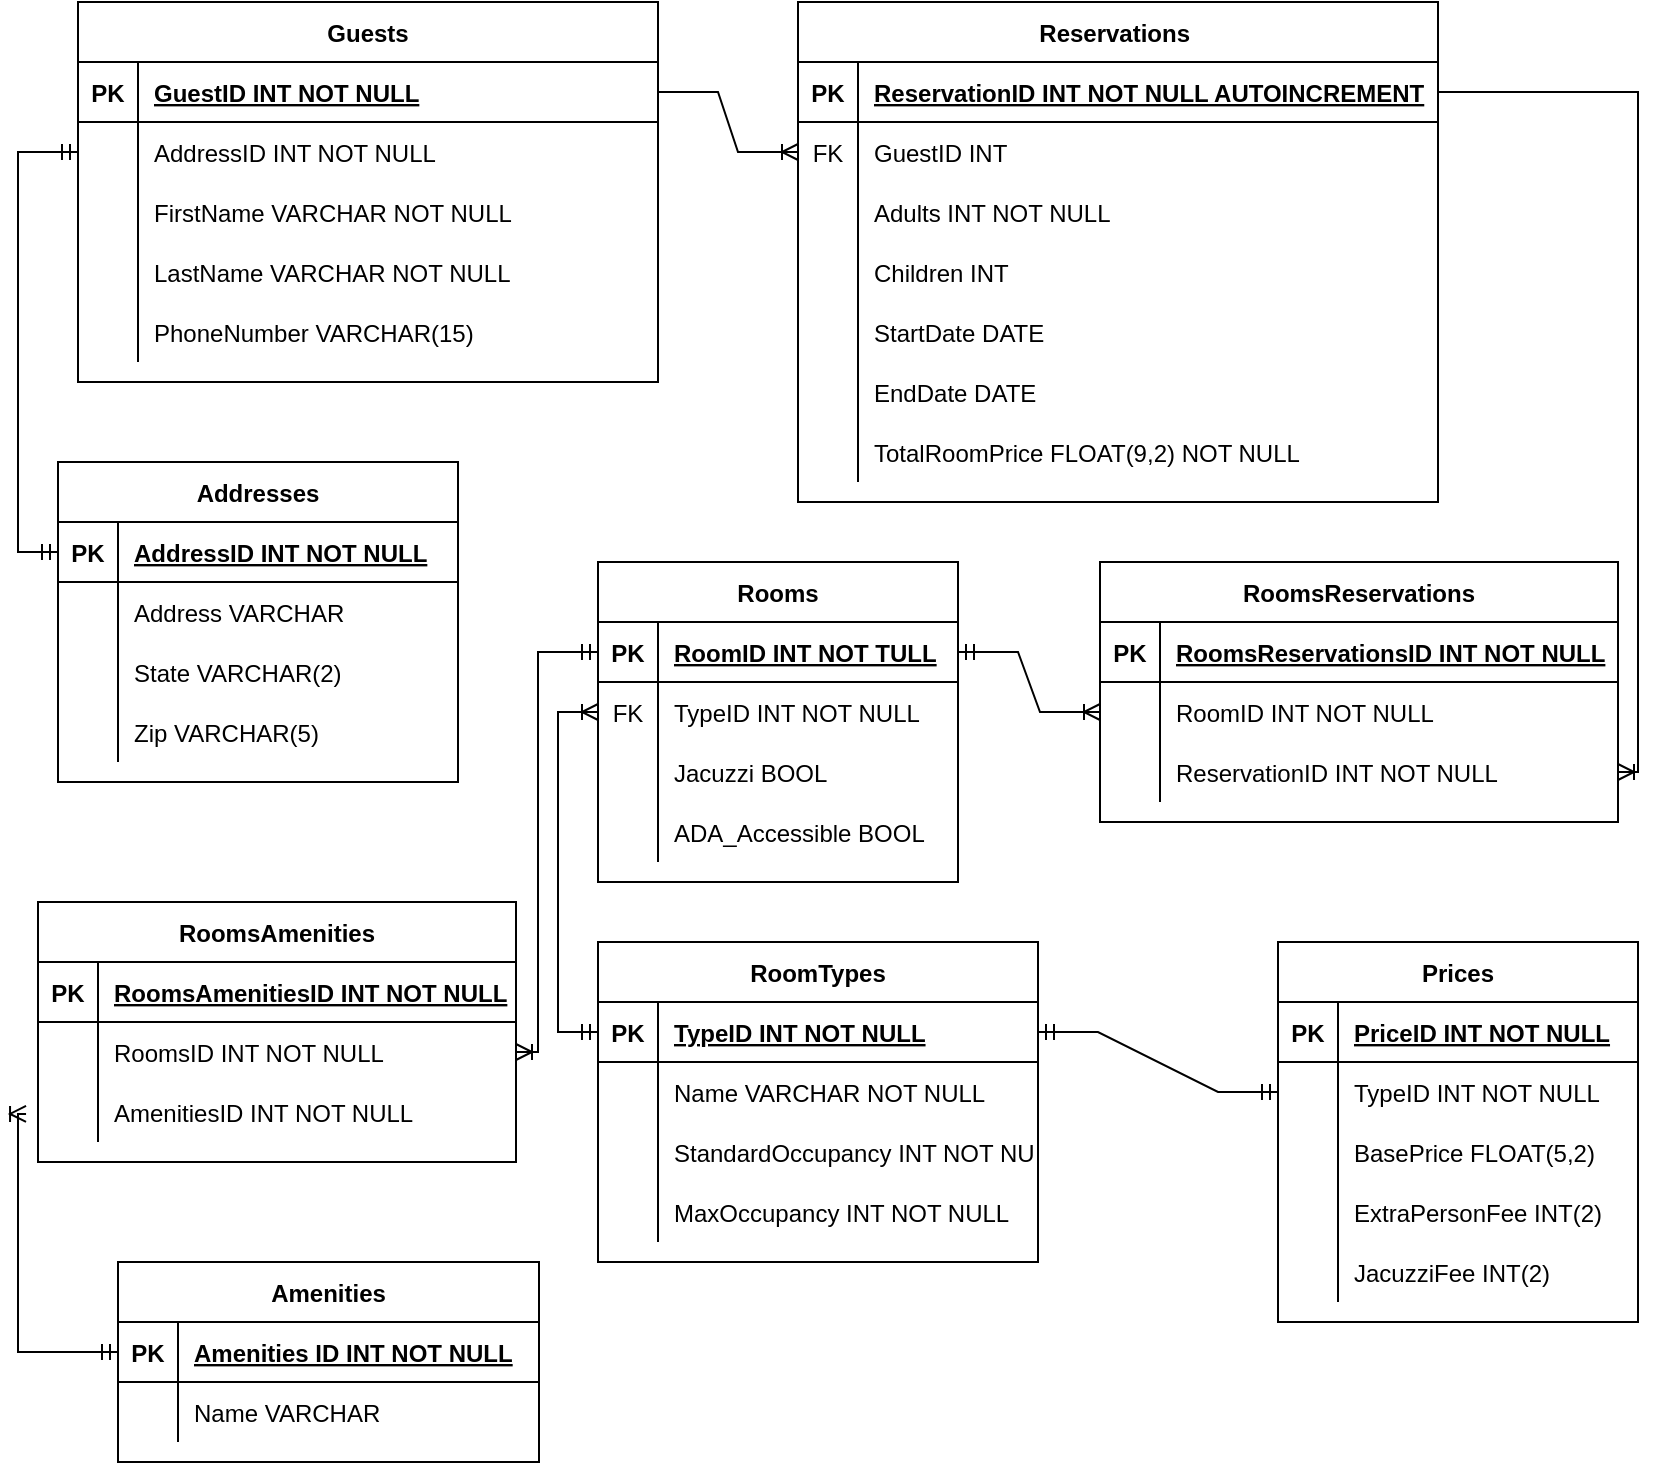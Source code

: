 <mxfile version="20.4.0" type="github">
  <diagram id="ZT-JenQ6WWcd78gnaevU" name="Page-1">
    <mxGraphModel dx="1395" dy="722" grid="1" gridSize="10" guides="1" tooltips="1" connect="1" arrows="1" fold="1" page="1" pageScale="1" pageWidth="850" pageHeight="1100" math="0" shadow="0">
      <root>
        <mxCell id="0" />
        <mxCell id="1" parent="0" />
        <mxCell id="3OvZl7qTBsmn6aNfm2eg-8" value="Guests" style="shape=table;startSize=30;container=1;collapsible=1;childLayout=tableLayout;fixedRows=1;rowLines=0;fontStyle=1;align=center;resizeLast=1;" vertex="1" parent="1">
          <mxGeometry x="40" y="40" width="290" height="190" as="geometry" />
        </mxCell>
        <mxCell id="3OvZl7qTBsmn6aNfm2eg-9" value="" style="shape=tableRow;horizontal=0;startSize=0;swimlaneHead=0;swimlaneBody=0;fillColor=none;collapsible=0;dropTarget=0;points=[[0,0.5],[1,0.5]];portConstraint=eastwest;top=0;left=0;right=0;bottom=1;" vertex="1" parent="3OvZl7qTBsmn6aNfm2eg-8">
          <mxGeometry y="30" width="290" height="30" as="geometry" />
        </mxCell>
        <mxCell id="3OvZl7qTBsmn6aNfm2eg-10" value="PK" style="shape=partialRectangle;connectable=0;fillColor=none;top=0;left=0;bottom=0;right=0;fontStyle=1;overflow=hidden;" vertex="1" parent="3OvZl7qTBsmn6aNfm2eg-9">
          <mxGeometry width="30" height="30" as="geometry">
            <mxRectangle width="30" height="30" as="alternateBounds" />
          </mxGeometry>
        </mxCell>
        <mxCell id="3OvZl7qTBsmn6aNfm2eg-11" value="GuestID INT NOT NULL" style="shape=partialRectangle;connectable=0;fillColor=none;top=0;left=0;bottom=0;right=0;align=left;spacingLeft=6;fontStyle=5;overflow=hidden;" vertex="1" parent="3OvZl7qTBsmn6aNfm2eg-9">
          <mxGeometry x="30" width="260" height="30" as="geometry">
            <mxRectangle width="260" height="30" as="alternateBounds" />
          </mxGeometry>
        </mxCell>
        <mxCell id="3OvZl7qTBsmn6aNfm2eg-188" style="shape=tableRow;horizontal=0;startSize=0;swimlaneHead=0;swimlaneBody=0;fillColor=none;collapsible=0;dropTarget=0;points=[[0,0.5],[1,0.5]];portConstraint=eastwest;top=0;left=0;right=0;bottom=0;" vertex="1" parent="3OvZl7qTBsmn6aNfm2eg-8">
          <mxGeometry y="60" width="290" height="30" as="geometry" />
        </mxCell>
        <mxCell id="3OvZl7qTBsmn6aNfm2eg-189" style="shape=partialRectangle;connectable=0;fillColor=none;top=0;left=0;bottom=0;right=0;editable=1;overflow=hidden;" vertex="1" parent="3OvZl7qTBsmn6aNfm2eg-188">
          <mxGeometry width="30" height="30" as="geometry">
            <mxRectangle width="30" height="30" as="alternateBounds" />
          </mxGeometry>
        </mxCell>
        <mxCell id="3OvZl7qTBsmn6aNfm2eg-190" value="AddressID INT NOT NULL" style="shape=partialRectangle;connectable=0;fillColor=none;top=0;left=0;bottom=0;right=0;align=left;spacingLeft=6;overflow=hidden;" vertex="1" parent="3OvZl7qTBsmn6aNfm2eg-188">
          <mxGeometry x="30" width="260" height="30" as="geometry">
            <mxRectangle width="260" height="30" as="alternateBounds" />
          </mxGeometry>
        </mxCell>
        <mxCell id="3OvZl7qTBsmn6aNfm2eg-12" value="" style="shape=tableRow;horizontal=0;startSize=0;swimlaneHead=0;swimlaneBody=0;fillColor=none;collapsible=0;dropTarget=0;points=[[0,0.5],[1,0.5]];portConstraint=eastwest;top=0;left=0;right=0;bottom=0;" vertex="1" parent="3OvZl7qTBsmn6aNfm2eg-8">
          <mxGeometry y="90" width="290" height="30" as="geometry" />
        </mxCell>
        <mxCell id="3OvZl7qTBsmn6aNfm2eg-13" value="" style="shape=partialRectangle;connectable=0;fillColor=none;top=0;left=0;bottom=0;right=0;editable=1;overflow=hidden;" vertex="1" parent="3OvZl7qTBsmn6aNfm2eg-12">
          <mxGeometry width="30" height="30" as="geometry">
            <mxRectangle width="30" height="30" as="alternateBounds" />
          </mxGeometry>
        </mxCell>
        <mxCell id="3OvZl7qTBsmn6aNfm2eg-14" value="FirstName VARCHAR NOT NULL " style="shape=partialRectangle;connectable=0;fillColor=none;top=0;left=0;bottom=0;right=0;align=left;spacingLeft=6;overflow=hidden;" vertex="1" parent="3OvZl7qTBsmn6aNfm2eg-12">
          <mxGeometry x="30" width="260" height="30" as="geometry">
            <mxRectangle width="260" height="30" as="alternateBounds" />
          </mxGeometry>
        </mxCell>
        <mxCell id="3OvZl7qTBsmn6aNfm2eg-15" value="" style="shape=tableRow;horizontal=0;startSize=0;swimlaneHead=0;swimlaneBody=0;fillColor=none;collapsible=0;dropTarget=0;points=[[0,0.5],[1,0.5]];portConstraint=eastwest;top=0;left=0;right=0;bottom=0;" vertex="1" parent="3OvZl7qTBsmn6aNfm2eg-8">
          <mxGeometry y="120" width="290" height="30" as="geometry" />
        </mxCell>
        <mxCell id="3OvZl7qTBsmn6aNfm2eg-16" value="" style="shape=partialRectangle;connectable=0;fillColor=none;top=0;left=0;bottom=0;right=0;editable=1;overflow=hidden;" vertex="1" parent="3OvZl7qTBsmn6aNfm2eg-15">
          <mxGeometry width="30" height="30" as="geometry">
            <mxRectangle width="30" height="30" as="alternateBounds" />
          </mxGeometry>
        </mxCell>
        <mxCell id="3OvZl7qTBsmn6aNfm2eg-17" value="LastName VARCHAR NOT NULL" style="shape=partialRectangle;connectable=0;fillColor=none;top=0;left=0;bottom=0;right=0;align=left;spacingLeft=6;overflow=hidden;" vertex="1" parent="3OvZl7qTBsmn6aNfm2eg-15">
          <mxGeometry x="30" width="260" height="30" as="geometry">
            <mxRectangle width="260" height="30" as="alternateBounds" />
          </mxGeometry>
        </mxCell>
        <mxCell id="3OvZl7qTBsmn6aNfm2eg-18" value="" style="shape=tableRow;horizontal=0;startSize=0;swimlaneHead=0;swimlaneBody=0;fillColor=none;collapsible=0;dropTarget=0;points=[[0,0.5],[1,0.5]];portConstraint=eastwest;top=0;left=0;right=0;bottom=0;" vertex="1" parent="3OvZl7qTBsmn6aNfm2eg-8">
          <mxGeometry y="150" width="290" height="30" as="geometry" />
        </mxCell>
        <mxCell id="3OvZl7qTBsmn6aNfm2eg-19" value="" style="shape=partialRectangle;connectable=0;fillColor=none;top=0;left=0;bottom=0;right=0;editable=1;overflow=hidden;" vertex="1" parent="3OvZl7qTBsmn6aNfm2eg-18">
          <mxGeometry width="30" height="30" as="geometry">
            <mxRectangle width="30" height="30" as="alternateBounds" />
          </mxGeometry>
        </mxCell>
        <mxCell id="3OvZl7qTBsmn6aNfm2eg-20" value="PhoneNumber VARCHAR(15) " style="shape=partialRectangle;connectable=0;fillColor=none;top=0;left=0;bottom=0;right=0;align=left;spacingLeft=6;overflow=hidden;" vertex="1" parent="3OvZl7qTBsmn6aNfm2eg-18">
          <mxGeometry x="30" width="260" height="30" as="geometry">
            <mxRectangle width="260" height="30" as="alternateBounds" />
          </mxGeometry>
        </mxCell>
        <mxCell id="3OvZl7qTBsmn6aNfm2eg-43" value="Reservations " style="shape=table;startSize=30;container=1;collapsible=1;childLayout=tableLayout;fixedRows=1;rowLines=0;fontStyle=1;align=center;resizeLast=1;" vertex="1" parent="1">
          <mxGeometry x="400" y="40" width="320" height="250" as="geometry" />
        </mxCell>
        <mxCell id="3OvZl7qTBsmn6aNfm2eg-44" value="" style="shape=tableRow;horizontal=0;startSize=0;swimlaneHead=0;swimlaneBody=0;fillColor=none;collapsible=0;dropTarget=0;points=[[0,0.5],[1,0.5]];portConstraint=eastwest;top=0;left=0;right=0;bottom=1;" vertex="1" parent="3OvZl7qTBsmn6aNfm2eg-43">
          <mxGeometry y="30" width="320" height="30" as="geometry" />
        </mxCell>
        <mxCell id="3OvZl7qTBsmn6aNfm2eg-45" value="PK" style="shape=partialRectangle;connectable=0;fillColor=none;top=0;left=0;bottom=0;right=0;fontStyle=1;overflow=hidden;" vertex="1" parent="3OvZl7qTBsmn6aNfm2eg-44">
          <mxGeometry width="30" height="30" as="geometry">
            <mxRectangle width="30" height="30" as="alternateBounds" />
          </mxGeometry>
        </mxCell>
        <mxCell id="3OvZl7qTBsmn6aNfm2eg-46" value="ReservationID INT NOT NULL AUTOINCREMENT" style="shape=partialRectangle;connectable=0;fillColor=none;top=0;left=0;bottom=0;right=0;align=left;spacingLeft=6;fontStyle=5;overflow=hidden;" vertex="1" parent="3OvZl7qTBsmn6aNfm2eg-44">
          <mxGeometry x="30" width="290" height="30" as="geometry">
            <mxRectangle width="290" height="30" as="alternateBounds" />
          </mxGeometry>
        </mxCell>
        <mxCell id="3OvZl7qTBsmn6aNfm2eg-47" value="" style="shape=tableRow;horizontal=0;startSize=0;swimlaneHead=0;swimlaneBody=0;fillColor=none;collapsible=0;dropTarget=0;points=[[0,0.5],[1,0.5]];portConstraint=eastwest;top=0;left=0;right=0;bottom=0;" vertex="1" parent="3OvZl7qTBsmn6aNfm2eg-43">
          <mxGeometry y="60" width="320" height="30" as="geometry" />
        </mxCell>
        <mxCell id="3OvZl7qTBsmn6aNfm2eg-48" value="FK" style="shape=partialRectangle;connectable=0;fillColor=none;top=0;left=0;bottom=0;right=0;editable=1;overflow=hidden;" vertex="1" parent="3OvZl7qTBsmn6aNfm2eg-47">
          <mxGeometry width="30" height="30" as="geometry">
            <mxRectangle width="30" height="30" as="alternateBounds" />
          </mxGeometry>
        </mxCell>
        <mxCell id="3OvZl7qTBsmn6aNfm2eg-49" value="GuestID INT" style="shape=partialRectangle;connectable=0;fillColor=none;top=0;left=0;bottom=0;right=0;align=left;spacingLeft=6;overflow=hidden;" vertex="1" parent="3OvZl7qTBsmn6aNfm2eg-47">
          <mxGeometry x="30" width="290" height="30" as="geometry">
            <mxRectangle width="290" height="30" as="alternateBounds" />
          </mxGeometry>
        </mxCell>
        <mxCell id="3OvZl7qTBsmn6aNfm2eg-50" value="" style="shape=tableRow;horizontal=0;startSize=0;swimlaneHead=0;swimlaneBody=0;fillColor=none;collapsible=0;dropTarget=0;points=[[0,0.5],[1,0.5]];portConstraint=eastwest;top=0;left=0;right=0;bottom=0;" vertex="1" parent="3OvZl7qTBsmn6aNfm2eg-43">
          <mxGeometry y="90" width="320" height="30" as="geometry" />
        </mxCell>
        <mxCell id="3OvZl7qTBsmn6aNfm2eg-51" value="" style="shape=partialRectangle;connectable=0;fillColor=none;top=0;left=0;bottom=0;right=0;editable=1;overflow=hidden;" vertex="1" parent="3OvZl7qTBsmn6aNfm2eg-50">
          <mxGeometry width="30" height="30" as="geometry">
            <mxRectangle width="30" height="30" as="alternateBounds" />
          </mxGeometry>
        </mxCell>
        <mxCell id="3OvZl7qTBsmn6aNfm2eg-52" value="Adults INT NOT NULL" style="shape=partialRectangle;connectable=0;fillColor=none;top=0;left=0;bottom=0;right=0;align=left;spacingLeft=6;overflow=hidden;" vertex="1" parent="3OvZl7qTBsmn6aNfm2eg-50">
          <mxGeometry x="30" width="290" height="30" as="geometry">
            <mxRectangle width="290" height="30" as="alternateBounds" />
          </mxGeometry>
        </mxCell>
        <mxCell id="3OvZl7qTBsmn6aNfm2eg-53" value="" style="shape=tableRow;horizontal=0;startSize=0;swimlaneHead=0;swimlaneBody=0;fillColor=none;collapsible=0;dropTarget=0;points=[[0,0.5],[1,0.5]];portConstraint=eastwest;top=0;left=0;right=0;bottom=0;" vertex="1" parent="3OvZl7qTBsmn6aNfm2eg-43">
          <mxGeometry y="120" width="320" height="30" as="geometry" />
        </mxCell>
        <mxCell id="3OvZl7qTBsmn6aNfm2eg-54" value="" style="shape=partialRectangle;connectable=0;fillColor=none;top=0;left=0;bottom=0;right=0;editable=1;overflow=hidden;" vertex="1" parent="3OvZl7qTBsmn6aNfm2eg-53">
          <mxGeometry width="30" height="30" as="geometry">
            <mxRectangle width="30" height="30" as="alternateBounds" />
          </mxGeometry>
        </mxCell>
        <mxCell id="3OvZl7qTBsmn6aNfm2eg-55" value="Children INT" style="shape=partialRectangle;connectable=0;fillColor=none;top=0;left=0;bottom=0;right=0;align=left;spacingLeft=6;overflow=hidden;" vertex="1" parent="3OvZl7qTBsmn6aNfm2eg-53">
          <mxGeometry x="30" width="290" height="30" as="geometry">
            <mxRectangle width="290" height="30" as="alternateBounds" />
          </mxGeometry>
        </mxCell>
        <mxCell id="3OvZl7qTBsmn6aNfm2eg-56" style="shape=tableRow;horizontal=0;startSize=0;swimlaneHead=0;swimlaneBody=0;fillColor=none;collapsible=0;dropTarget=0;points=[[0,0.5],[1,0.5]];portConstraint=eastwest;top=0;left=0;right=0;bottom=0;" vertex="1" parent="3OvZl7qTBsmn6aNfm2eg-43">
          <mxGeometry y="150" width="320" height="30" as="geometry" />
        </mxCell>
        <mxCell id="3OvZl7qTBsmn6aNfm2eg-57" style="shape=partialRectangle;connectable=0;fillColor=none;top=0;left=0;bottom=0;right=0;editable=1;overflow=hidden;" vertex="1" parent="3OvZl7qTBsmn6aNfm2eg-56">
          <mxGeometry width="30" height="30" as="geometry">
            <mxRectangle width="30" height="30" as="alternateBounds" />
          </mxGeometry>
        </mxCell>
        <mxCell id="3OvZl7qTBsmn6aNfm2eg-58" value="StartDate DATE" style="shape=partialRectangle;connectable=0;fillColor=none;top=0;left=0;bottom=0;right=0;align=left;spacingLeft=6;overflow=hidden;" vertex="1" parent="3OvZl7qTBsmn6aNfm2eg-56">
          <mxGeometry x="30" width="290" height="30" as="geometry">
            <mxRectangle width="290" height="30" as="alternateBounds" />
          </mxGeometry>
        </mxCell>
        <mxCell id="3OvZl7qTBsmn6aNfm2eg-59" style="shape=tableRow;horizontal=0;startSize=0;swimlaneHead=0;swimlaneBody=0;fillColor=none;collapsible=0;dropTarget=0;points=[[0,0.5],[1,0.5]];portConstraint=eastwest;top=0;left=0;right=0;bottom=0;" vertex="1" parent="3OvZl7qTBsmn6aNfm2eg-43">
          <mxGeometry y="180" width="320" height="30" as="geometry" />
        </mxCell>
        <mxCell id="3OvZl7qTBsmn6aNfm2eg-60" style="shape=partialRectangle;connectable=0;fillColor=none;top=0;left=0;bottom=0;right=0;editable=1;overflow=hidden;" vertex="1" parent="3OvZl7qTBsmn6aNfm2eg-59">
          <mxGeometry width="30" height="30" as="geometry">
            <mxRectangle width="30" height="30" as="alternateBounds" />
          </mxGeometry>
        </mxCell>
        <mxCell id="3OvZl7qTBsmn6aNfm2eg-61" value="EndDate DATE" style="shape=partialRectangle;connectable=0;fillColor=none;top=0;left=0;bottom=0;right=0;align=left;spacingLeft=6;overflow=hidden;" vertex="1" parent="3OvZl7qTBsmn6aNfm2eg-59">
          <mxGeometry x="30" width="290" height="30" as="geometry">
            <mxRectangle width="290" height="30" as="alternateBounds" />
          </mxGeometry>
        </mxCell>
        <mxCell id="3OvZl7qTBsmn6aNfm2eg-62" style="shape=tableRow;horizontal=0;startSize=0;swimlaneHead=0;swimlaneBody=0;fillColor=none;collapsible=0;dropTarget=0;points=[[0,0.5],[1,0.5]];portConstraint=eastwest;top=0;left=0;right=0;bottom=0;" vertex="1" parent="3OvZl7qTBsmn6aNfm2eg-43">
          <mxGeometry y="210" width="320" height="30" as="geometry" />
        </mxCell>
        <mxCell id="3OvZl7qTBsmn6aNfm2eg-63" style="shape=partialRectangle;connectable=0;fillColor=none;top=0;left=0;bottom=0;right=0;editable=1;overflow=hidden;" vertex="1" parent="3OvZl7qTBsmn6aNfm2eg-62">
          <mxGeometry width="30" height="30" as="geometry">
            <mxRectangle width="30" height="30" as="alternateBounds" />
          </mxGeometry>
        </mxCell>
        <mxCell id="3OvZl7qTBsmn6aNfm2eg-64" value="TotalRoomPrice FLOAT(9,2) NOT NULL " style="shape=partialRectangle;connectable=0;fillColor=none;top=0;left=0;bottom=0;right=0;align=left;spacingLeft=6;overflow=hidden;" vertex="1" parent="3OvZl7qTBsmn6aNfm2eg-62">
          <mxGeometry x="30" width="290" height="30" as="geometry">
            <mxRectangle width="290" height="30" as="alternateBounds" />
          </mxGeometry>
        </mxCell>
        <mxCell id="3OvZl7qTBsmn6aNfm2eg-65" value="" style="edgeStyle=entityRelationEdgeStyle;fontSize=12;html=1;endArrow=ERoneToMany;rounded=0;elbow=vertical;exitX=1;exitY=0.5;exitDx=0;exitDy=0;entryX=0;entryY=0.5;entryDx=0;entryDy=0;" edge="1" parent="1" source="3OvZl7qTBsmn6aNfm2eg-9" target="3OvZl7qTBsmn6aNfm2eg-47">
          <mxGeometry width="100" height="100" relative="1" as="geometry">
            <mxPoint x="360" y="340" as="sourcePoint" />
            <mxPoint x="460" y="240" as="targetPoint" />
          </mxGeometry>
        </mxCell>
        <mxCell id="3OvZl7qTBsmn6aNfm2eg-82" value="" style="edgeStyle=elbowEdgeStyle;fontSize=12;html=1;endArrow=ERoneToMany;rounded=0;exitX=1;exitY=0.5;exitDx=0;exitDy=0;entryX=1;entryY=0.5;entryDx=0;entryDy=0;" edge="1" parent="1" source="3OvZl7qTBsmn6aNfm2eg-44" target="3OvZl7qTBsmn6aNfm2eg-119">
          <mxGeometry width="100" height="100" relative="1" as="geometry">
            <mxPoint x="770" y="110" as="sourcePoint" />
            <mxPoint x="750" y="395" as="targetPoint" />
            <Array as="points">
              <mxPoint x="820" y="250" />
            </Array>
          </mxGeometry>
        </mxCell>
        <mxCell id="3OvZl7qTBsmn6aNfm2eg-83" value="Rooms" style="shape=table;startSize=30;container=1;collapsible=1;childLayout=tableLayout;fixedRows=1;rowLines=0;fontStyle=1;align=center;resizeLast=1;" vertex="1" parent="1">
          <mxGeometry x="300" y="320" width="180" height="160" as="geometry" />
        </mxCell>
        <mxCell id="3OvZl7qTBsmn6aNfm2eg-84" value="" style="shape=tableRow;horizontal=0;startSize=0;swimlaneHead=0;swimlaneBody=0;fillColor=none;collapsible=0;dropTarget=0;points=[[0,0.5],[1,0.5]];portConstraint=eastwest;top=0;left=0;right=0;bottom=1;" vertex="1" parent="3OvZl7qTBsmn6aNfm2eg-83">
          <mxGeometry y="30" width="180" height="30" as="geometry" />
        </mxCell>
        <mxCell id="3OvZl7qTBsmn6aNfm2eg-85" value="PK" style="shape=partialRectangle;connectable=0;fillColor=none;top=0;left=0;bottom=0;right=0;fontStyle=1;overflow=hidden;" vertex="1" parent="3OvZl7qTBsmn6aNfm2eg-84">
          <mxGeometry width="30" height="30" as="geometry">
            <mxRectangle width="30" height="30" as="alternateBounds" />
          </mxGeometry>
        </mxCell>
        <mxCell id="3OvZl7qTBsmn6aNfm2eg-86" value="RoomID INT NOT TULL" style="shape=partialRectangle;connectable=0;fillColor=none;top=0;left=0;bottom=0;right=0;align=left;spacingLeft=6;fontStyle=5;overflow=hidden;" vertex="1" parent="3OvZl7qTBsmn6aNfm2eg-84">
          <mxGeometry x="30" width="150" height="30" as="geometry">
            <mxRectangle width="150" height="30" as="alternateBounds" />
          </mxGeometry>
        </mxCell>
        <mxCell id="3OvZl7qTBsmn6aNfm2eg-87" value="" style="shape=tableRow;horizontal=0;startSize=0;swimlaneHead=0;swimlaneBody=0;fillColor=none;collapsible=0;dropTarget=0;points=[[0,0.5],[1,0.5]];portConstraint=eastwest;top=0;left=0;right=0;bottom=0;" vertex="1" parent="3OvZl7qTBsmn6aNfm2eg-83">
          <mxGeometry y="60" width="180" height="30" as="geometry" />
        </mxCell>
        <mxCell id="3OvZl7qTBsmn6aNfm2eg-88" value="FK" style="shape=partialRectangle;connectable=0;fillColor=none;top=0;left=0;bottom=0;right=0;editable=1;overflow=hidden;" vertex="1" parent="3OvZl7qTBsmn6aNfm2eg-87">
          <mxGeometry width="30" height="30" as="geometry">
            <mxRectangle width="30" height="30" as="alternateBounds" />
          </mxGeometry>
        </mxCell>
        <mxCell id="3OvZl7qTBsmn6aNfm2eg-89" value="TypeID INT NOT NULL" style="shape=partialRectangle;connectable=0;fillColor=none;top=0;left=0;bottom=0;right=0;align=left;spacingLeft=6;overflow=hidden;" vertex="1" parent="3OvZl7qTBsmn6aNfm2eg-87">
          <mxGeometry x="30" width="150" height="30" as="geometry">
            <mxRectangle width="150" height="30" as="alternateBounds" />
          </mxGeometry>
        </mxCell>
        <mxCell id="3OvZl7qTBsmn6aNfm2eg-90" value="" style="shape=tableRow;horizontal=0;startSize=0;swimlaneHead=0;swimlaneBody=0;fillColor=none;collapsible=0;dropTarget=0;points=[[0,0.5],[1,0.5]];portConstraint=eastwest;top=0;left=0;right=0;bottom=0;" vertex="1" parent="3OvZl7qTBsmn6aNfm2eg-83">
          <mxGeometry y="90" width="180" height="30" as="geometry" />
        </mxCell>
        <mxCell id="3OvZl7qTBsmn6aNfm2eg-91" value="" style="shape=partialRectangle;connectable=0;fillColor=none;top=0;left=0;bottom=0;right=0;editable=1;overflow=hidden;" vertex="1" parent="3OvZl7qTBsmn6aNfm2eg-90">
          <mxGeometry width="30" height="30" as="geometry">
            <mxRectangle width="30" height="30" as="alternateBounds" />
          </mxGeometry>
        </mxCell>
        <mxCell id="3OvZl7qTBsmn6aNfm2eg-92" value="Jacuzzi BOOL" style="shape=partialRectangle;connectable=0;fillColor=none;top=0;left=0;bottom=0;right=0;align=left;spacingLeft=6;overflow=hidden;" vertex="1" parent="3OvZl7qTBsmn6aNfm2eg-90">
          <mxGeometry x="30" width="150" height="30" as="geometry">
            <mxRectangle width="150" height="30" as="alternateBounds" />
          </mxGeometry>
        </mxCell>
        <mxCell id="3OvZl7qTBsmn6aNfm2eg-93" value="" style="shape=tableRow;horizontal=0;startSize=0;swimlaneHead=0;swimlaneBody=0;fillColor=none;collapsible=0;dropTarget=0;points=[[0,0.5],[1,0.5]];portConstraint=eastwest;top=0;left=0;right=0;bottom=0;" vertex="1" parent="3OvZl7qTBsmn6aNfm2eg-83">
          <mxGeometry y="120" width="180" height="30" as="geometry" />
        </mxCell>
        <mxCell id="3OvZl7qTBsmn6aNfm2eg-94" value="" style="shape=partialRectangle;connectable=0;fillColor=none;top=0;left=0;bottom=0;right=0;editable=1;overflow=hidden;" vertex="1" parent="3OvZl7qTBsmn6aNfm2eg-93">
          <mxGeometry width="30" height="30" as="geometry">
            <mxRectangle width="30" height="30" as="alternateBounds" />
          </mxGeometry>
        </mxCell>
        <mxCell id="3OvZl7qTBsmn6aNfm2eg-95" value="ADA_Accessible BOOL" style="shape=partialRectangle;connectable=0;fillColor=none;top=0;left=0;bottom=0;right=0;align=left;spacingLeft=6;overflow=hidden;" vertex="1" parent="3OvZl7qTBsmn6aNfm2eg-93">
          <mxGeometry x="30" width="150" height="30" as="geometry">
            <mxRectangle width="150" height="30" as="alternateBounds" />
          </mxGeometry>
        </mxCell>
        <mxCell id="3OvZl7qTBsmn6aNfm2eg-97" value="RoomTypes" style="shape=table;startSize=30;container=1;collapsible=1;childLayout=tableLayout;fixedRows=1;rowLines=0;fontStyle=1;align=center;resizeLast=1;" vertex="1" parent="1">
          <mxGeometry x="300" y="510" width="220" height="160" as="geometry" />
        </mxCell>
        <mxCell id="3OvZl7qTBsmn6aNfm2eg-98" value="" style="shape=tableRow;horizontal=0;startSize=0;swimlaneHead=0;swimlaneBody=0;fillColor=none;collapsible=0;dropTarget=0;points=[[0,0.5],[1,0.5]];portConstraint=eastwest;top=0;left=0;right=0;bottom=1;" vertex="1" parent="3OvZl7qTBsmn6aNfm2eg-97">
          <mxGeometry y="30" width="220" height="30" as="geometry" />
        </mxCell>
        <mxCell id="3OvZl7qTBsmn6aNfm2eg-99" value="PK" style="shape=partialRectangle;connectable=0;fillColor=none;top=0;left=0;bottom=0;right=0;fontStyle=1;overflow=hidden;" vertex="1" parent="3OvZl7qTBsmn6aNfm2eg-98">
          <mxGeometry width="30" height="30" as="geometry">
            <mxRectangle width="30" height="30" as="alternateBounds" />
          </mxGeometry>
        </mxCell>
        <mxCell id="3OvZl7qTBsmn6aNfm2eg-100" value="TypeID INT NOT NULL" style="shape=partialRectangle;connectable=0;fillColor=none;top=0;left=0;bottom=0;right=0;align=left;spacingLeft=6;fontStyle=5;overflow=hidden;" vertex="1" parent="3OvZl7qTBsmn6aNfm2eg-98">
          <mxGeometry x="30" width="190" height="30" as="geometry">
            <mxRectangle width="190" height="30" as="alternateBounds" />
          </mxGeometry>
        </mxCell>
        <mxCell id="3OvZl7qTBsmn6aNfm2eg-101" value="" style="shape=tableRow;horizontal=0;startSize=0;swimlaneHead=0;swimlaneBody=0;fillColor=none;collapsible=0;dropTarget=0;points=[[0,0.5],[1,0.5]];portConstraint=eastwest;top=0;left=0;right=0;bottom=0;" vertex="1" parent="3OvZl7qTBsmn6aNfm2eg-97">
          <mxGeometry y="60" width="220" height="30" as="geometry" />
        </mxCell>
        <mxCell id="3OvZl7qTBsmn6aNfm2eg-102" value="" style="shape=partialRectangle;connectable=0;fillColor=none;top=0;left=0;bottom=0;right=0;editable=1;overflow=hidden;" vertex="1" parent="3OvZl7qTBsmn6aNfm2eg-101">
          <mxGeometry width="30" height="30" as="geometry">
            <mxRectangle width="30" height="30" as="alternateBounds" />
          </mxGeometry>
        </mxCell>
        <mxCell id="3OvZl7qTBsmn6aNfm2eg-103" value="Name VARCHAR NOT NULL" style="shape=partialRectangle;connectable=0;fillColor=none;top=0;left=0;bottom=0;right=0;align=left;spacingLeft=6;overflow=hidden;" vertex="1" parent="3OvZl7qTBsmn6aNfm2eg-101">
          <mxGeometry x="30" width="190" height="30" as="geometry">
            <mxRectangle width="190" height="30" as="alternateBounds" />
          </mxGeometry>
        </mxCell>
        <mxCell id="3OvZl7qTBsmn6aNfm2eg-104" value="" style="shape=tableRow;horizontal=0;startSize=0;swimlaneHead=0;swimlaneBody=0;fillColor=none;collapsible=0;dropTarget=0;points=[[0,0.5],[1,0.5]];portConstraint=eastwest;top=0;left=0;right=0;bottom=0;" vertex="1" parent="3OvZl7qTBsmn6aNfm2eg-97">
          <mxGeometry y="90" width="220" height="30" as="geometry" />
        </mxCell>
        <mxCell id="3OvZl7qTBsmn6aNfm2eg-105" value="" style="shape=partialRectangle;connectable=0;fillColor=none;top=0;left=0;bottom=0;right=0;editable=1;overflow=hidden;" vertex="1" parent="3OvZl7qTBsmn6aNfm2eg-104">
          <mxGeometry width="30" height="30" as="geometry">
            <mxRectangle width="30" height="30" as="alternateBounds" />
          </mxGeometry>
        </mxCell>
        <mxCell id="3OvZl7qTBsmn6aNfm2eg-106" value="StandardOccupancy INT NOT NULL" style="shape=partialRectangle;connectable=0;fillColor=none;top=0;left=0;bottom=0;right=0;align=left;spacingLeft=6;overflow=hidden;" vertex="1" parent="3OvZl7qTBsmn6aNfm2eg-104">
          <mxGeometry x="30" width="190" height="30" as="geometry">
            <mxRectangle width="190" height="30" as="alternateBounds" />
          </mxGeometry>
        </mxCell>
        <mxCell id="3OvZl7qTBsmn6aNfm2eg-107" value="" style="shape=tableRow;horizontal=0;startSize=0;swimlaneHead=0;swimlaneBody=0;fillColor=none;collapsible=0;dropTarget=0;points=[[0,0.5],[1,0.5]];portConstraint=eastwest;top=0;left=0;right=0;bottom=0;" vertex="1" parent="3OvZl7qTBsmn6aNfm2eg-97">
          <mxGeometry y="120" width="220" height="30" as="geometry" />
        </mxCell>
        <mxCell id="3OvZl7qTBsmn6aNfm2eg-108" value="" style="shape=partialRectangle;connectable=0;fillColor=none;top=0;left=0;bottom=0;right=0;editable=1;overflow=hidden;" vertex="1" parent="3OvZl7qTBsmn6aNfm2eg-107">
          <mxGeometry width="30" height="30" as="geometry">
            <mxRectangle width="30" height="30" as="alternateBounds" />
          </mxGeometry>
        </mxCell>
        <mxCell id="3OvZl7qTBsmn6aNfm2eg-109" value="MaxOccupancy INT NOT NULL" style="shape=partialRectangle;connectable=0;fillColor=none;top=0;left=0;bottom=0;right=0;align=left;spacingLeft=6;overflow=hidden;" vertex="1" parent="3OvZl7qTBsmn6aNfm2eg-107">
          <mxGeometry x="30" width="190" height="30" as="geometry">
            <mxRectangle width="190" height="30" as="alternateBounds" />
          </mxGeometry>
        </mxCell>
        <mxCell id="3OvZl7qTBsmn6aNfm2eg-111" value="" style="edgeStyle=elbowEdgeStyle;fontSize=12;html=1;endArrow=ERoneToMany;startArrow=ERmandOne;rounded=0;exitX=0;exitY=0.5;exitDx=0;exitDy=0;entryX=0;entryY=0.5;entryDx=0;entryDy=0;" edge="1" parent="1" source="3OvZl7qTBsmn6aNfm2eg-98" target="3OvZl7qTBsmn6aNfm2eg-87">
          <mxGeometry width="100" height="100" relative="1" as="geometry">
            <mxPoint x="290" y="560" as="sourcePoint" />
            <mxPoint x="270" y="400" as="targetPoint" />
            <Array as="points">
              <mxPoint x="280" y="470" />
            </Array>
          </mxGeometry>
        </mxCell>
        <mxCell id="3OvZl7qTBsmn6aNfm2eg-112" value="RoomsReservations" style="shape=table;startSize=30;container=1;collapsible=1;childLayout=tableLayout;fixedRows=1;rowLines=0;fontStyle=1;align=center;resizeLast=1;" vertex="1" parent="1">
          <mxGeometry x="551" y="320" width="259" height="130" as="geometry" />
        </mxCell>
        <mxCell id="3OvZl7qTBsmn6aNfm2eg-113" value="" style="shape=tableRow;horizontal=0;startSize=0;swimlaneHead=0;swimlaneBody=0;fillColor=none;collapsible=0;dropTarget=0;points=[[0,0.5],[1,0.5]];portConstraint=eastwest;top=0;left=0;right=0;bottom=1;" vertex="1" parent="3OvZl7qTBsmn6aNfm2eg-112">
          <mxGeometry y="30" width="259" height="30" as="geometry" />
        </mxCell>
        <mxCell id="3OvZl7qTBsmn6aNfm2eg-114" value="PK" style="shape=partialRectangle;connectable=0;fillColor=none;top=0;left=0;bottom=0;right=0;fontStyle=1;overflow=hidden;" vertex="1" parent="3OvZl7qTBsmn6aNfm2eg-113">
          <mxGeometry width="30" height="30" as="geometry">
            <mxRectangle width="30" height="30" as="alternateBounds" />
          </mxGeometry>
        </mxCell>
        <mxCell id="3OvZl7qTBsmn6aNfm2eg-115" value="RoomsReservationsID INT NOT NULL" style="shape=partialRectangle;connectable=0;fillColor=none;top=0;left=0;bottom=0;right=0;align=left;spacingLeft=6;fontStyle=5;overflow=hidden;" vertex="1" parent="3OvZl7qTBsmn6aNfm2eg-113">
          <mxGeometry x="30" width="229" height="30" as="geometry">
            <mxRectangle width="229" height="30" as="alternateBounds" />
          </mxGeometry>
        </mxCell>
        <mxCell id="3OvZl7qTBsmn6aNfm2eg-116" value="" style="shape=tableRow;horizontal=0;startSize=0;swimlaneHead=0;swimlaneBody=0;fillColor=none;collapsible=0;dropTarget=0;points=[[0,0.5],[1,0.5]];portConstraint=eastwest;top=0;left=0;right=0;bottom=0;" vertex="1" parent="3OvZl7qTBsmn6aNfm2eg-112">
          <mxGeometry y="60" width="259" height="30" as="geometry" />
        </mxCell>
        <mxCell id="3OvZl7qTBsmn6aNfm2eg-117" value="" style="shape=partialRectangle;connectable=0;fillColor=none;top=0;left=0;bottom=0;right=0;editable=1;overflow=hidden;" vertex="1" parent="3OvZl7qTBsmn6aNfm2eg-116">
          <mxGeometry width="30" height="30" as="geometry">
            <mxRectangle width="30" height="30" as="alternateBounds" />
          </mxGeometry>
        </mxCell>
        <mxCell id="3OvZl7qTBsmn6aNfm2eg-118" value="RoomID INT NOT NULL" style="shape=partialRectangle;connectable=0;fillColor=none;top=0;left=0;bottom=0;right=0;align=left;spacingLeft=6;overflow=hidden;" vertex="1" parent="3OvZl7qTBsmn6aNfm2eg-116">
          <mxGeometry x="30" width="229" height="30" as="geometry">
            <mxRectangle width="229" height="30" as="alternateBounds" />
          </mxGeometry>
        </mxCell>
        <mxCell id="3OvZl7qTBsmn6aNfm2eg-119" value="" style="shape=tableRow;horizontal=0;startSize=0;swimlaneHead=0;swimlaneBody=0;fillColor=none;collapsible=0;dropTarget=0;points=[[0,0.5],[1,0.5]];portConstraint=eastwest;top=0;left=0;right=0;bottom=0;" vertex="1" parent="3OvZl7qTBsmn6aNfm2eg-112">
          <mxGeometry y="90" width="259" height="30" as="geometry" />
        </mxCell>
        <mxCell id="3OvZl7qTBsmn6aNfm2eg-120" value="" style="shape=partialRectangle;connectable=0;fillColor=none;top=0;left=0;bottom=0;right=0;editable=1;overflow=hidden;" vertex="1" parent="3OvZl7qTBsmn6aNfm2eg-119">
          <mxGeometry width="30" height="30" as="geometry">
            <mxRectangle width="30" height="30" as="alternateBounds" />
          </mxGeometry>
        </mxCell>
        <mxCell id="3OvZl7qTBsmn6aNfm2eg-121" value="ReservationID INT NOT NULL" style="shape=partialRectangle;connectable=0;fillColor=none;top=0;left=0;bottom=0;right=0;align=left;spacingLeft=6;overflow=hidden;" vertex="1" parent="3OvZl7qTBsmn6aNfm2eg-119">
          <mxGeometry x="30" width="229" height="30" as="geometry">
            <mxRectangle width="229" height="30" as="alternateBounds" />
          </mxGeometry>
        </mxCell>
        <mxCell id="3OvZl7qTBsmn6aNfm2eg-125" style="edgeStyle=elbowEdgeStyle;rounded=0;orthogonalLoop=1;jettySize=auto;html=1;entryX=0;entryY=0.5;entryDx=0;entryDy=0;" edge="1" parent="3OvZl7qTBsmn6aNfm2eg-112" source="3OvZl7qTBsmn6aNfm2eg-113" target="3OvZl7qTBsmn6aNfm2eg-113">
          <mxGeometry relative="1" as="geometry" />
        </mxCell>
        <mxCell id="3OvZl7qTBsmn6aNfm2eg-126" value="Prices" style="shape=table;startSize=30;container=1;collapsible=1;childLayout=tableLayout;fixedRows=1;rowLines=0;fontStyle=1;align=center;resizeLast=1;" vertex="1" parent="1">
          <mxGeometry x="640" y="510" width="180" height="190" as="geometry" />
        </mxCell>
        <mxCell id="3OvZl7qTBsmn6aNfm2eg-127" value="" style="shape=tableRow;horizontal=0;startSize=0;swimlaneHead=0;swimlaneBody=0;fillColor=none;collapsible=0;dropTarget=0;points=[[0,0.5],[1,0.5]];portConstraint=eastwest;top=0;left=0;right=0;bottom=1;" vertex="1" parent="3OvZl7qTBsmn6aNfm2eg-126">
          <mxGeometry y="30" width="180" height="30" as="geometry" />
        </mxCell>
        <mxCell id="3OvZl7qTBsmn6aNfm2eg-128" value="PK" style="shape=partialRectangle;connectable=0;fillColor=none;top=0;left=0;bottom=0;right=0;fontStyle=1;overflow=hidden;" vertex="1" parent="3OvZl7qTBsmn6aNfm2eg-127">
          <mxGeometry width="30" height="30" as="geometry">
            <mxRectangle width="30" height="30" as="alternateBounds" />
          </mxGeometry>
        </mxCell>
        <mxCell id="3OvZl7qTBsmn6aNfm2eg-129" value="PriceID INT NOT NULL" style="shape=partialRectangle;connectable=0;fillColor=none;top=0;left=0;bottom=0;right=0;align=left;spacingLeft=6;fontStyle=5;overflow=hidden;" vertex="1" parent="3OvZl7qTBsmn6aNfm2eg-127">
          <mxGeometry x="30" width="150" height="30" as="geometry">
            <mxRectangle width="150" height="30" as="alternateBounds" />
          </mxGeometry>
        </mxCell>
        <mxCell id="3OvZl7qTBsmn6aNfm2eg-167" style="shape=tableRow;horizontal=0;startSize=0;swimlaneHead=0;swimlaneBody=0;fillColor=none;collapsible=0;dropTarget=0;points=[[0,0.5],[1,0.5]];portConstraint=eastwest;top=0;left=0;right=0;bottom=0;" vertex="1" parent="3OvZl7qTBsmn6aNfm2eg-126">
          <mxGeometry y="60" width="180" height="30" as="geometry" />
        </mxCell>
        <mxCell id="3OvZl7qTBsmn6aNfm2eg-168" style="shape=partialRectangle;connectable=0;fillColor=none;top=0;left=0;bottom=0;right=0;editable=1;overflow=hidden;" vertex="1" parent="3OvZl7qTBsmn6aNfm2eg-167">
          <mxGeometry width="30" height="30" as="geometry">
            <mxRectangle width="30" height="30" as="alternateBounds" />
          </mxGeometry>
        </mxCell>
        <mxCell id="3OvZl7qTBsmn6aNfm2eg-169" value="TypeID INT NOT NULL" style="shape=partialRectangle;connectable=0;fillColor=none;top=0;left=0;bottom=0;right=0;align=left;spacingLeft=6;overflow=hidden;" vertex="1" parent="3OvZl7qTBsmn6aNfm2eg-167">
          <mxGeometry x="30" width="150" height="30" as="geometry">
            <mxRectangle width="150" height="30" as="alternateBounds" />
          </mxGeometry>
        </mxCell>
        <mxCell id="3OvZl7qTBsmn6aNfm2eg-130" value="" style="shape=tableRow;horizontal=0;startSize=0;swimlaneHead=0;swimlaneBody=0;fillColor=none;collapsible=0;dropTarget=0;points=[[0,0.5],[1,0.5]];portConstraint=eastwest;top=0;left=0;right=0;bottom=0;" vertex="1" parent="3OvZl7qTBsmn6aNfm2eg-126">
          <mxGeometry y="90" width="180" height="30" as="geometry" />
        </mxCell>
        <mxCell id="3OvZl7qTBsmn6aNfm2eg-131" value="" style="shape=partialRectangle;connectable=0;fillColor=none;top=0;left=0;bottom=0;right=0;editable=1;overflow=hidden;" vertex="1" parent="3OvZl7qTBsmn6aNfm2eg-130">
          <mxGeometry width="30" height="30" as="geometry">
            <mxRectangle width="30" height="30" as="alternateBounds" />
          </mxGeometry>
        </mxCell>
        <mxCell id="3OvZl7qTBsmn6aNfm2eg-132" value="BasePrice FLOAT(5,2)" style="shape=partialRectangle;connectable=0;fillColor=none;top=0;left=0;bottom=0;right=0;align=left;spacingLeft=6;overflow=hidden;" vertex="1" parent="3OvZl7qTBsmn6aNfm2eg-130">
          <mxGeometry x="30" width="150" height="30" as="geometry">
            <mxRectangle width="150" height="30" as="alternateBounds" />
          </mxGeometry>
        </mxCell>
        <mxCell id="3OvZl7qTBsmn6aNfm2eg-133" value="" style="shape=tableRow;horizontal=0;startSize=0;swimlaneHead=0;swimlaneBody=0;fillColor=none;collapsible=0;dropTarget=0;points=[[0,0.5],[1,0.5]];portConstraint=eastwest;top=0;left=0;right=0;bottom=0;" vertex="1" parent="3OvZl7qTBsmn6aNfm2eg-126">
          <mxGeometry y="120" width="180" height="30" as="geometry" />
        </mxCell>
        <mxCell id="3OvZl7qTBsmn6aNfm2eg-134" value="" style="shape=partialRectangle;connectable=0;fillColor=none;top=0;left=0;bottom=0;right=0;editable=1;overflow=hidden;" vertex="1" parent="3OvZl7qTBsmn6aNfm2eg-133">
          <mxGeometry width="30" height="30" as="geometry">
            <mxRectangle width="30" height="30" as="alternateBounds" />
          </mxGeometry>
        </mxCell>
        <mxCell id="3OvZl7qTBsmn6aNfm2eg-135" value="ExtraPersonFee INT(2)" style="shape=partialRectangle;connectable=0;fillColor=none;top=0;left=0;bottom=0;right=0;align=left;spacingLeft=6;overflow=hidden;" vertex="1" parent="3OvZl7qTBsmn6aNfm2eg-133">
          <mxGeometry x="30" width="150" height="30" as="geometry">
            <mxRectangle width="150" height="30" as="alternateBounds" />
          </mxGeometry>
        </mxCell>
        <mxCell id="3OvZl7qTBsmn6aNfm2eg-136" value="" style="shape=tableRow;horizontal=0;startSize=0;swimlaneHead=0;swimlaneBody=0;fillColor=none;collapsible=0;dropTarget=0;points=[[0,0.5],[1,0.5]];portConstraint=eastwest;top=0;left=0;right=0;bottom=0;" vertex="1" parent="3OvZl7qTBsmn6aNfm2eg-126">
          <mxGeometry y="150" width="180" height="30" as="geometry" />
        </mxCell>
        <mxCell id="3OvZl7qTBsmn6aNfm2eg-137" value="" style="shape=partialRectangle;connectable=0;fillColor=none;top=0;left=0;bottom=0;right=0;editable=1;overflow=hidden;" vertex="1" parent="3OvZl7qTBsmn6aNfm2eg-136">
          <mxGeometry width="30" height="30" as="geometry">
            <mxRectangle width="30" height="30" as="alternateBounds" />
          </mxGeometry>
        </mxCell>
        <mxCell id="3OvZl7qTBsmn6aNfm2eg-138" value="JacuzziFee INT(2)" style="shape=partialRectangle;connectable=0;fillColor=none;top=0;left=0;bottom=0;right=0;align=left;spacingLeft=6;overflow=hidden;" vertex="1" parent="3OvZl7qTBsmn6aNfm2eg-136">
          <mxGeometry x="30" width="150" height="30" as="geometry">
            <mxRectangle width="150" height="30" as="alternateBounds" />
          </mxGeometry>
        </mxCell>
        <mxCell id="3OvZl7qTBsmn6aNfm2eg-139" value="RoomsAmenities" style="shape=table;startSize=30;container=1;collapsible=1;childLayout=tableLayout;fixedRows=1;rowLines=0;fontStyle=1;align=center;resizeLast=1;" vertex="1" parent="1">
          <mxGeometry x="20" y="490" width="239" height="130" as="geometry" />
        </mxCell>
        <mxCell id="3OvZl7qTBsmn6aNfm2eg-140" value="" style="shape=tableRow;horizontal=0;startSize=0;swimlaneHead=0;swimlaneBody=0;fillColor=none;collapsible=0;dropTarget=0;points=[[0,0.5],[1,0.5]];portConstraint=eastwest;top=0;left=0;right=0;bottom=1;" vertex="1" parent="3OvZl7qTBsmn6aNfm2eg-139">
          <mxGeometry y="30" width="239" height="30" as="geometry" />
        </mxCell>
        <mxCell id="3OvZl7qTBsmn6aNfm2eg-141" value="PK" style="shape=partialRectangle;connectable=0;fillColor=none;top=0;left=0;bottom=0;right=0;fontStyle=1;overflow=hidden;" vertex="1" parent="3OvZl7qTBsmn6aNfm2eg-140">
          <mxGeometry width="30" height="30" as="geometry">
            <mxRectangle width="30" height="30" as="alternateBounds" />
          </mxGeometry>
        </mxCell>
        <mxCell id="3OvZl7qTBsmn6aNfm2eg-142" value="RoomsAmenitiesID INT NOT NULL" style="shape=partialRectangle;connectable=0;fillColor=none;top=0;left=0;bottom=0;right=0;align=left;spacingLeft=6;fontStyle=5;overflow=hidden;" vertex="1" parent="3OvZl7qTBsmn6aNfm2eg-140">
          <mxGeometry x="30" width="209" height="30" as="geometry">
            <mxRectangle width="209" height="30" as="alternateBounds" />
          </mxGeometry>
        </mxCell>
        <mxCell id="3OvZl7qTBsmn6aNfm2eg-143" value="" style="shape=tableRow;horizontal=0;startSize=0;swimlaneHead=0;swimlaneBody=0;fillColor=none;collapsible=0;dropTarget=0;points=[[0,0.5],[1,0.5]];portConstraint=eastwest;top=0;left=0;right=0;bottom=0;" vertex="1" parent="3OvZl7qTBsmn6aNfm2eg-139">
          <mxGeometry y="60" width="239" height="30" as="geometry" />
        </mxCell>
        <mxCell id="3OvZl7qTBsmn6aNfm2eg-144" value="" style="shape=partialRectangle;connectable=0;fillColor=none;top=0;left=0;bottom=0;right=0;editable=1;overflow=hidden;" vertex="1" parent="3OvZl7qTBsmn6aNfm2eg-143">
          <mxGeometry width="30" height="30" as="geometry">
            <mxRectangle width="30" height="30" as="alternateBounds" />
          </mxGeometry>
        </mxCell>
        <mxCell id="3OvZl7qTBsmn6aNfm2eg-145" value="RoomsID INT NOT NULL" style="shape=partialRectangle;connectable=0;fillColor=none;top=0;left=0;bottom=0;right=0;align=left;spacingLeft=6;overflow=hidden;" vertex="1" parent="3OvZl7qTBsmn6aNfm2eg-143">
          <mxGeometry x="30" width="209" height="30" as="geometry">
            <mxRectangle width="209" height="30" as="alternateBounds" />
          </mxGeometry>
        </mxCell>
        <mxCell id="3OvZl7qTBsmn6aNfm2eg-146" value="" style="shape=tableRow;horizontal=0;startSize=0;swimlaneHead=0;swimlaneBody=0;fillColor=none;collapsible=0;dropTarget=0;points=[[0,0.5],[1,0.5]];portConstraint=eastwest;top=0;left=0;right=0;bottom=0;" vertex="1" parent="3OvZl7qTBsmn6aNfm2eg-139">
          <mxGeometry y="90" width="239" height="30" as="geometry" />
        </mxCell>
        <mxCell id="3OvZl7qTBsmn6aNfm2eg-147" value="" style="shape=partialRectangle;connectable=0;fillColor=none;top=0;left=0;bottom=0;right=0;editable=1;overflow=hidden;" vertex="1" parent="3OvZl7qTBsmn6aNfm2eg-146">
          <mxGeometry width="30" height="30" as="geometry">
            <mxRectangle width="30" height="30" as="alternateBounds" />
          </mxGeometry>
        </mxCell>
        <mxCell id="3OvZl7qTBsmn6aNfm2eg-148" value="AmenitiesID INT NOT NULL" style="shape=partialRectangle;connectable=0;fillColor=none;top=0;left=0;bottom=0;right=0;align=left;spacingLeft=6;overflow=hidden;" vertex="1" parent="3OvZl7qTBsmn6aNfm2eg-146">
          <mxGeometry x="30" width="209" height="30" as="geometry">
            <mxRectangle width="209" height="30" as="alternateBounds" />
          </mxGeometry>
        </mxCell>
        <mxCell id="3OvZl7qTBsmn6aNfm2eg-152" value="" style="edgeStyle=elbowEdgeStyle;fontSize=12;html=1;endArrow=ERoneToMany;startArrow=ERmandOne;rounded=0;exitX=0;exitY=0.5;exitDx=0;exitDy=0;entryX=1;entryY=0.5;entryDx=0;entryDy=0;" edge="1" parent="1" source="3OvZl7qTBsmn6aNfm2eg-84" target="3OvZl7qTBsmn6aNfm2eg-143">
          <mxGeometry width="100" height="100" relative="1" as="geometry">
            <mxPoint x="280" y="370" as="sourcePoint" />
            <mxPoint x="180" y="470" as="targetPoint" />
            <Array as="points">
              <mxPoint x="270" y="400" />
            </Array>
          </mxGeometry>
        </mxCell>
        <mxCell id="3OvZl7qTBsmn6aNfm2eg-153" value="Amenities" style="shape=table;startSize=30;container=1;collapsible=1;childLayout=tableLayout;fixedRows=1;rowLines=0;fontStyle=1;align=center;resizeLast=1;" vertex="1" parent="1">
          <mxGeometry x="60" y="670" width="210.5" height="100" as="geometry" />
        </mxCell>
        <mxCell id="3OvZl7qTBsmn6aNfm2eg-154" value="" style="shape=tableRow;horizontal=0;startSize=0;swimlaneHead=0;swimlaneBody=0;fillColor=none;collapsible=0;dropTarget=0;points=[[0,0.5],[1,0.5]];portConstraint=eastwest;top=0;left=0;right=0;bottom=1;" vertex="1" parent="3OvZl7qTBsmn6aNfm2eg-153">
          <mxGeometry y="30" width="210.5" height="30" as="geometry" />
        </mxCell>
        <mxCell id="3OvZl7qTBsmn6aNfm2eg-155" value="PK" style="shape=partialRectangle;connectable=0;fillColor=none;top=0;left=0;bottom=0;right=0;fontStyle=1;overflow=hidden;" vertex="1" parent="3OvZl7qTBsmn6aNfm2eg-154">
          <mxGeometry width="30" height="30" as="geometry">
            <mxRectangle width="30" height="30" as="alternateBounds" />
          </mxGeometry>
        </mxCell>
        <mxCell id="3OvZl7qTBsmn6aNfm2eg-156" value="Amenities ID INT NOT NULL" style="shape=partialRectangle;connectable=0;fillColor=none;top=0;left=0;bottom=0;right=0;align=left;spacingLeft=6;fontStyle=5;overflow=hidden;" vertex="1" parent="3OvZl7qTBsmn6aNfm2eg-154">
          <mxGeometry x="30" width="180.5" height="30" as="geometry">
            <mxRectangle width="180.5" height="30" as="alternateBounds" />
          </mxGeometry>
        </mxCell>
        <mxCell id="3OvZl7qTBsmn6aNfm2eg-157" value="" style="shape=tableRow;horizontal=0;startSize=0;swimlaneHead=0;swimlaneBody=0;fillColor=none;collapsible=0;dropTarget=0;points=[[0,0.5],[1,0.5]];portConstraint=eastwest;top=0;left=0;right=0;bottom=0;" vertex="1" parent="3OvZl7qTBsmn6aNfm2eg-153">
          <mxGeometry y="60" width="210.5" height="30" as="geometry" />
        </mxCell>
        <mxCell id="3OvZl7qTBsmn6aNfm2eg-158" value="" style="shape=partialRectangle;connectable=0;fillColor=none;top=0;left=0;bottom=0;right=0;editable=1;overflow=hidden;" vertex="1" parent="3OvZl7qTBsmn6aNfm2eg-157">
          <mxGeometry width="30" height="30" as="geometry">
            <mxRectangle width="30" height="30" as="alternateBounds" />
          </mxGeometry>
        </mxCell>
        <mxCell id="3OvZl7qTBsmn6aNfm2eg-159" value="Name VARCHAR" style="shape=partialRectangle;connectable=0;fillColor=none;top=0;left=0;bottom=0;right=0;align=left;spacingLeft=6;overflow=hidden;" vertex="1" parent="3OvZl7qTBsmn6aNfm2eg-157">
          <mxGeometry x="30" width="180.5" height="30" as="geometry">
            <mxRectangle width="180.5" height="30" as="alternateBounds" />
          </mxGeometry>
        </mxCell>
        <mxCell id="3OvZl7qTBsmn6aNfm2eg-166" value="" style="edgeStyle=elbowEdgeStyle;fontSize=12;html=1;endArrow=ERoneToMany;startArrow=ERmandOne;rounded=0;entryX=-0.025;entryY=0.533;entryDx=0;entryDy=0;entryPerimeter=0;exitX=0;exitY=0.5;exitDx=0;exitDy=0;" edge="1" parent="1" source="3OvZl7qTBsmn6aNfm2eg-154" target="3OvZl7qTBsmn6aNfm2eg-146">
          <mxGeometry width="100" height="100" relative="1" as="geometry">
            <mxPoint x="-240" y="530" as="sourcePoint" />
            <mxPoint x="-140" y="430" as="targetPoint" />
            <Array as="points">
              <mxPoint x="10" y="550" />
              <mxPoint x="-80" y="490" />
            </Array>
          </mxGeometry>
        </mxCell>
        <mxCell id="3OvZl7qTBsmn6aNfm2eg-171" value="" style="edgeStyle=entityRelationEdgeStyle;fontSize=12;html=1;endArrow=ERmandOne;startArrow=ERmandOne;rounded=0;entryX=0;entryY=0.5;entryDx=0;entryDy=0;exitX=1;exitY=0.5;exitDx=0;exitDy=0;" edge="1" parent="1" source="3OvZl7qTBsmn6aNfm2eg-98" target="3OvZl7qTBsmn6aNfm2eg-167">
          <mxGeometry width="100" height="100" relative="1" as="geometry">
            <mxPoint x="510" y="670" as="sourcePoint" />
            <mxPoint x="610" y="570" as="targetPoint" />
          </mxGeometry>
        </mxCell>
        <mxCell id="3OvZl7qTBsmn6aNfm2eg-172" value="" style="edgeStyle=entityRelationEdgeStyle;fontSize=12;html=1;endArrow=ERoneToMany;startArrow=ERmandOne;rounded=0;entryX=0;entryY=0.5;entryDx=0;entryDy=0;exitX=1;exitY=0.5;exitDx=0;exitDy=0;" edge="1" parent="1" source="3OvZl7qTBsmn6aNfm2eg-84" target="3OvZl7qTBsmn6aNfm2eg-116">
          <mxGeometry width="100" height="100" relative="1" as="geometry">
            <mxPoint x="451" y="491" as="sourcePoint" />
            <mxPoint x="551" y="391" as="targetPoint" />
          </mxGeometry>
        </mxCell>
        <mxCell id="3OvZl7qTBsmn6aNfm2eg-173" value="Addresses" style="shape=table;startSize=30;container=1;collapsible=1;childLayout=tableLayout;fixedRows=1;rowLines=0;fontStyle=1;align=center;resizeLast=1;" vertex="1" parent="1">
          <mxGeometry x="30" y="270" width="200" height="160" as="geometry" />
        </mxCell>
        <mxCell id="3OvZl7qTBsmn6aNfm2eg-174" value="" style="shape=tableRow;horizontal=0;startSize=0;swimlaneHead=0;swimlaneBody=0;fillColor=none;collapsible=0;dropTarget=0;points=[[0,0.5],[1,0.5]];portConstraint=eastwest;top=0;left=0;right=0;bottom=1;" vertex="1" parent="3OvZl7qTBsmn6aNfm2eg-173">
          <mxGeometry y="30" width="200" height="30" as="geometry" />
        </mxCell>
        <mxCell id="3OvZl7qTBsmn6aNfm2eg-175" value="PK" style="shape=partialRectangle;connectable=0;fillColor=none;top=0;left=0;bottom=0;right=0;fontStyle=1;overflow=hidden;" vertex="1" parent="3OvZl7qTBsmn6aNfm2eg-174">
          <mxGeometry width="30" height="30" as="geometry">
            <mxRectangle width="30" height="30" as="alternateBounds" />
          </mxGeometry>
        </mxCell>
        <mxCell id="3OvZl7qTBsmn6aNfm2eg-176" value="AddressID INT NOT NULL" style="shape=partialRectangle;connectable=0;fillColor=none;top=0;left=0;bottom=0;right=0;align=left;spacingLeft=6;fontStyle=5;overflow=hidden;" vertex="1" parent="3OvZl7qTBsmn6aNfm2eg-174">
          <mxGeometry x="30" width="170" height="30" as="geometry">
            <mxRectangle width="170" height="30" as="alternateBounds" />
          </mxGeometry>
        </mxCell>
        <mxCell id="3OvZl7qTBsmn6aNfm2eg-177" value="" style="shape=tableRow;horizontal=0;startSize=0;swimlaneHead=0;swimlaneBody=0;fillColor=none;collapsible=0;dropTarget=0;points=[[0,0.5],[1,0.5]];portConstraint=eastwest;top=0;left=0;right=0;bottom=0;" vertex="1" parent="3OvZl7qTBsmn6aNfm2eg-173">
          <mxGeometry y="60" width="200" height="30" as="geometry" />
        </mxCell>
        <mxCell id="3OvZl7qTBsmn6aNfm2eg-178" value="" style="shape=partialRectangle;connectable=0;fillColor=none;top=0;left=0;bottom=0;right=0;editable=1;overflow=hidden;" vertex="1" parent="3OvZl7qTBsmn6aNfm2eg-177">
          <mxGeometry width="30" height="30" as="geometry">
            <mxRectangle width="30" height="30" as="alternateBounds" />
          </mxGeometry>
        </mxCell>
        <mxCell id="3OvZl7qTBsmn6aNfm2eg-179" value="Address VARCHAR" style="shape=partialRectangle;connectable=0;fillColor=none;top=0;left=0;bottom=0;right=0;align=left;spacingLeft=6;overflow=hidden;" vertex="1" parent="3OvZl7qTBsmn6aNfm2eg-177">
          <mxGeometry x="30" width="170" height="30" as="geometry">
            <mxRectangle width="170" height="30" as="alternateBounds" />
          </mxGeometry>
        </mxCell>
        <mxCell id="3OvZl7qTBsmn6aNfm2eg-180" value="" style="shape=tableRow;horizontal=0;startSize=0;swimlaneHead=0;swimlaneBody=0;fillColor=none;collapsible=0;dropTarget=0;points=[[0,0.5],[1,0.5]];portConstraint=eastwest;top=0;left=0;right=0;bottom=0;" vertex="1" parent="3OvZl7qTBsmn6aNfm2eg-173">
          <mxGeometry y="90" width="200" height="30" as="geometry" />
        </mxCell>
        <mxCell id="3OvZl7qTBsmn6aNfm2eg-181" value="" style="shape=partialRectangle;connectable=0;fillColor=none;top=0;left=0;bottom=0;right=0;editable=1;overflow=hidden;" vertex="1" parent="3OvZl7qTBsmn6aNfm2eg-180">
          <mxGeometry width="30" height="30" as="geometry">
            <mxRectangle width="30" height="30" as="alternateBounds" />
          </mxGeometry>
        </mxCell>
        <mxCell id="3OvZl7qTBsmn6aNfm2eg-182" value="State VARCHAR(2)" style="shape=partialRectangle;connectable=0;fillColor=none;top=0;left=0;bottom=0;right=0;align=left;spacingLeft=6;overflow=hidden;" vertex="1" parent="3OvZl7qTBsmn6aNfm2eg-180">
          <mxGeometry x="30" width="170" height="30" as="geometry">
            <mxRectangle width="170" height="30" as="alternateBounds" />
          </mxGeometry>
        </mxCell>
        <mxCell id="3OvZl7qTBsmn6aNfm2eg-183" value="" style="shape=tableRow;horizontal=0;startSize=0;swimlaneHead=0;swimlaneBody=0;fillColor=none;collapsible=0;dropTarget=0;points=[[0,0.5],[1,0.5]];portConstraint=eastwest;top=0;left=0;right=0;bottom=0;" vertex="1" parent="3OvZl7qTBsmn6aNfm2eg-173">
          <mxGeometry y="120" width="200" height="30" as="geometry" />
        </mxCell>
        <mxCell id="3OvZl7qTBsmn6aNfm2eg-184" value="" style="shape=partialRectangle;connectable=0;fillColor=none;top=0;left=0;bottom=0;right=0;editable=1;overflow=hidden;" vertex="1" parent="3OvZl7qTBsmn6aNfm2eg-183">
          <mxGeometry width="30" height="30" as="geometry">
            <mxRectangle width="30" height="30" as="alternateBounds" />
          </mxGeometry>
        </mxCell>
        <mxCell id="3OvZl7qTBsmn6aNfm2eg-185" value="Zip VARCHAR(5)" style="shape=partialRectangle;connectable=0;fillColor=none;top=0;left=0;bottom=0;right=0;align=left;spacingLeft=6;overflow=hidden;" vertex="1" parent="3OvZl7qTBsmn6aNfm2eg-183">
          <mxGeometry x="30" width="170" height="30" as="geometry">
            <mxRectangle width="170" height="30" as="alternateBounds" />
          </mxGeometry>
        </mxCell>
        <mxCell id="3OvZl7qTBsmn6aNfm2eg-187" value="" style="edgeStyle=elbowEdgeStyle;fontSize=12;html=1;endArrow=ERmandOne;startArrow=ERmandOne;rounded=0;entryX=0;entryY=0.5;entryDx=0;entryDy=0;" edge="1" parent="1" target="3OvZl7qTBsmn6aNfm2eg-188">
          <mxGeometry width="100" height="100" relative="1" as="geometry">
            <mxPoint x="30" y="315" as="sourcePoint" />
            <mxPoint x="30" y="100" as="targetPoint" />
            <Array as="points">
              <mxPoint x="10" y="230" />
            </Array>
          </mxGeometry>
        </mxCell>
      </root>
    </mxGraphModel>
  </diagram>
</mxfile>
